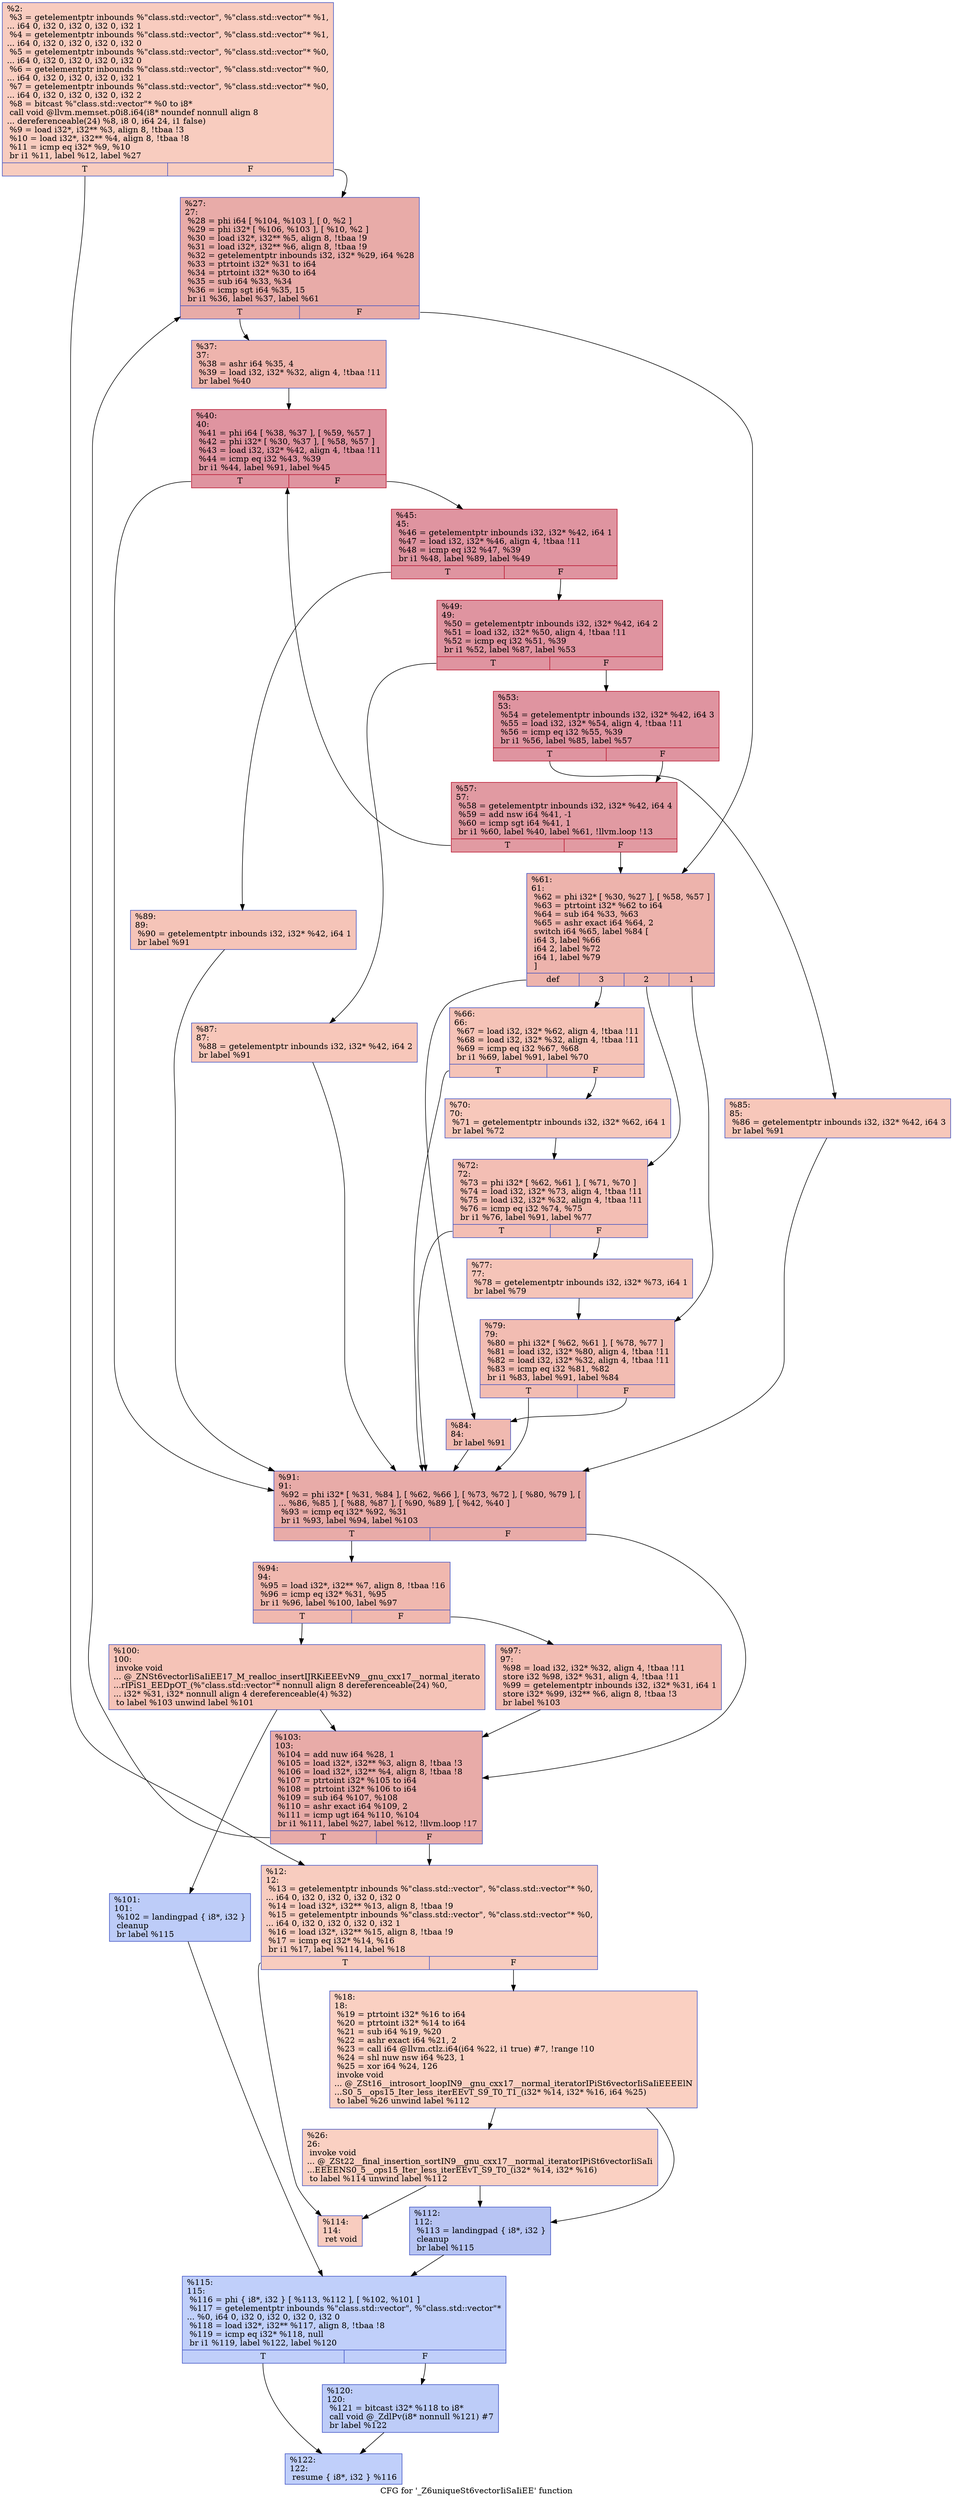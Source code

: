 digraph "CFG for '_Z6uniqueSt6vectorIiSaIiEE' function" {
	label="CFG for '_Z6uniqueSt6vectorIiSaIiEE' function";

	Node0x55bd7cad4570 [shape=record,color="#3d50c3ff", style=filled, fillcolor="#f08b6e70",label="{%2:\l  %3 = getelementptr inbounds %\"class.std::vector\", %\"class.std::vector\"* %1,\l... i64 0, i32 0, i32 0, i32 0, i32 1\l  %4 = getelementptr inbounds %\"class.std::vector\", %\"class.std::vector\"* %1,\l... i64 0, i32 0, i32 0, i32 0, i32 0\l  %5 = getelementptr inbounds %\"class.std::vector\", %\"class.std::vector\"* %0,\l... i64 0, i32 0, i32 0, i32 0, i32 0\l  %6 = getelementptr inbounds %\"class.std::vector\", %\"class.std::vector\"* %0,\l... i64 0, i32 0, i32 0, i32 0, i32 1\l  %7 = getelementptr inbounds %\"class.std::vector\", %\"class.std::vector\"* %0,\l... i64 0, i32 0, i32 0, i32 0, i32 2\l  %8 = bitcast %\"class.std::vector\"* %0 to i8*\l  call void @llvm.memset.p0i8.i64(i8* noundef nonnull align 8\l... dereferenceable(24) %8, i8 0, i64 24, i1 false)\l  %9 = load i32*, i32** %3, align 8, !tbaa !3\l  %10 = load i32*, i32** %4, align 8, !tbaa !8\l  %11 = icmp eq i32* %9, %10\l  br i1 %11, label %12, label %27\l|{<s0>T|<s1>F}}"];
	Node0x55bd7cad4570:s0 -> Node0x55bd7cad6430;
	Node0x55bd7cad4570:s1 -> Node0x55bd7cad64c0;
	Node0x55bd7cad6430 [shape=record,color="#3d50c3ff", style=filled, fillcolor="#f08b6e70",label="{%12:\l12:                                               \l  %13 = getelementptr inbounds %\"class.std::vector\", %\"class.std::vector\"* %0,\l... i64 0, i32 0, i32 0, i32 0, i32 0\l  %14 = load i32*, i32** %13, align 8, !tbaa !9\l  %15 = getelementptr inbounds %\"class.std::vector\", %\"class.std::vector\"* %0,\l... i64 0, i32 0, i32 0, i32 0, i32 1\l  %16 = load i32*, i32** %15, align 8, !tbaa !9\l  %17 = icmp eq i32* %14, %16\l  br i1 %17, label %114, label %18\l|{<s0>T|<s1>F}}"];
	Node0x55bd7cad6430:s0 -> Node0x55bd7cad7010;
	Node0x55bd7cad6430:s1 -> Node0x55bd7cad70a0;
	Node0x55bd7cad70a0 [shape=record,color="#3d50c3ff", style=filled, fillcolor="#f3947570",label="{%18:\l18:                                               \l  %19 = ptrtoint i32* %16 to i64\l  %20 = ptrtoint i32* %14 to i64\l  %21 = sub i64 %19, %20\l  %22 = ashr exact i64 %21, 2\l  %23 = call i64 @llvm.ctlz.i64(i64 %22, i1 true) #7, !range !10\l  %24 = shl nuw nsw i64 %23, 1\l  %25 = xor i64 %24, 126\l  invoke void\l... @_ZSt16__introsort_loopIN9__gnu_cxx17__normal_iteratorIPiSt6vectorIiSaIiEEEElN\l...S0_5__ops15_Iter_less_iterEEvT_S9_T0_T1_(i32* %14, i32* %16, i64 %25)\l          to label %26 unwind label %112\l}"];
	Node0x55bd7cad70a0 -> Node0x55bd7cad7960;
	Node0x55bd7cad70a0 -> Node0x55bd7cad79f0;
	Node0x55bd7cad7960 [shape=record,color="#3d50c3ff", style=filled, fillcolor="#f3947570",label="{%26:\l26:                                               \l  invoke void\l... @_ZSt22__final_insertion_sortIN9__gnu_cxx17__normal_iteratorIPiSt6vectorIiSaIi\l...EEEENS0_5__ops15_Iter_less_iterEEvT_S9_T0_(i32* %14, i32* %16)\l          to label %114 unwind label %112\l}"];
	Node0x55bd7cad7960 -> Node0x55bd7cad7010;
	Node0x55bd7cad7960 -> Node0x55bd7cad79f0;
	Node0x55bd7cad64c0 [shape=record,color="#3d50c3ff", style=filled, fillcolor="#cc403a70",label="{%27:\l27:                                               \l  %28 = phi i64 [ %104, %103 ], [ 0, %2 ]\l  %29 = phi i32* [ %106, %103 ], [ %10, %2 ]\l  %30 = load i32*, i32** %5, align 8, !tbaa !9\l  %31 = load i32*, i32** %6, align 8, !tbaa !9\l  %32 = getelementptr inbounds i32, i32* %29, i64 %28\l  %33 = ptrtoint i32* %31 to i64\l  %34 = ptrtoint i32* %30 to i64\l  %35 = sub i64 %33, %34\l  %36 = icmp sgt i64 %35, 15\l  br i1 %36, label %37, label %61\l|{<s0>T|<s1>F}}"];
	Node0x55bd7cad64c0:s0 -> Node0x55bd7cad88b0;
	Node0x55bd7cad64c0:s1 -> Node0x55bd7cad8940;
	Node0x55bd7cad88b0 [shape=record,color="#3d50c3ff", style=filled, fillcolor="#d8564670",label="{%37:\l37:                                               \l  %38 = ashr i64 %35, 4\l  %39 = load i32, i32* %32, align 4, !tbaa !11\l  br label %40\l}"];
	Node0x55bd7cad88b0 -> Node0x55bd7cad8bf0;
	Node0x55bd7cad8bf0 [shape=record,color="#b70d28ff", style=filled, fillcolor="#b70d2870",label="{%40:\l40:                                               \l  %41 = phi i64 [ %38, %37 ], [ %59, %57 ]\l  %42 = phi i32* [ %30, %37 ], [ %58, %57 ]\l  %43 = load i32, i32* %42, align 4, !tbaa !11\l  %44 = icmp eq i32 %43, %39\l  br i1 %44, label %91, label %45\l|{<s0>T|<s1>F}}"];
	Node0x55bd7cad8bf0:s0 -> Node0x55bd7cad9690;
	Node0x55bd7cad8bf0:s1 -> Node0x55bd7cad9720;
	Node0x55bd7cad9720 [shape=record,color="#b70d28ff", style=filled, fillcolor="#b70d2870",label="{%45:\l45:                                               \l  %46 = getelementptr inbounds i32, i32* %42, i64 1\l  %47 = load i32, i32* %46, align 4, !tbaa !11\l  %48 = icmp eq i32 %47, %39\l  br i1 %48, label %89, label %49\l|{<s0>T|<s1>F}}"];
	Node0x55bd7cad9720:s0 -> Node0x55bd7cad9a00;
	Node0x55bd7cad9720:s1 -> Node0x55bd7cad9a50;
	Node0x55bd7cad9a50 [shape=record,color="#b70d28ff", style=filled, fillcolor="#b70d2870",label="{%49:\l49:                                               \l  %50 = getelementptr inbounds i32, i32* %42, i64 2\l  %51 = load i32, i32* %50, align 4, !tbaa !11\l  %52 = icmp eq i32 %51, %39\l  br i1 %52, label %87, label %53\l|{<s0>T|<s1>F}}"];
	Node0x55bd7cad9a50:s0 -> Node0x55bd7cad9d30;
	Node0x55bd7cad9a50:s1 -> Node0x55bd7cad9d80;
	Node0x55bd7cad9d80 [shape=record,color="#b70d28ff", style=filled, fillcolor="#b70d2870",label="{%53:\l53:                                               \l  %54 = getelementptr inbounds i32, i32* %42, i64 3\l  %55 = load i32, i32* %54, align 4, !tbaa !11\l  %56 = icmp eq i32 %55, %39\l  br i1 %56, label %85, label %57\l|{<s0>T|<s1>F}}"];
	Node0x55bd7cad9d80:s0 -> Node0x55bd7cada090;
	Node0x55bd7cad9d80:s1 -> Node0x55bd7cad8d20;
	Node0x55bd7cad8d20 [shape=record,color="#b70d28ff", style=filled, fillcolor="#bb1b2c70",label="{%57:\l57:                                               \l  %58 = getelementptr inbounds i32, i32* %42, i64 4\l  %59 = add nsw i64 %41, -1\l  %60 = icmp sgt i64 %41, 1\l  br i1 %60, label %40, label %61, !llvm.loop !13\l|{<s0>T|<s1>F}}"];
	Node0x55bd7cad8d20:s0 -> Node0x55bd7cad8bf0;
	Node0x55bd7cad8d20:s1 -> Node0x55bd7cad8940;
	Node0x55bd7cad8940 [shape=record,color="#3d50c3ff", style=filled, fillcolor="#d6524470",label="{%61:\l61:                                               \l  %62 = phi i32* [ %30, %27 ], [ %58, %57 ]\l  %63 = ptrtoint i32* %62 to i64\l  %64 = sub i64 %33, %63\l  %65 = ashr exact i64 %64, 2\l  switch i64 %65, label %84 [\l    i64 3, label %66\l    i64 2, label %72\l    i64 1, label %79\l  ]\l|{<s0>def|<s1>3|<s2>2|<s3>1}}"];
	Node0x55bd7cad8940:s0 -> Node0x55bd7cadaad0;
	Node0x55bd7cad8940:s1 -> Node0x55bd7cadab20;
	Node0x55bd7cad8940:s2 -> Node0x55bd7cadab70;
	Node0x55bd7cad8940:s3 -> Node0x55bd7cadac00;
	Node0x55bd7cadab20 [shape=record,color="#3d50c3ff", style=filled, fillcolor="#e8765c70",label="{%66:\l66:                                               \l  %67 = load i32, i32* %62, align 4, !tbaa !11\l  %68 = load i32, i32* %32, align 4, !tbaa !11\l  %69 = icmp eq i32 %67, %68\l  br i1 %69, label %91, label %70\l|{<s0>T|<s1>F}}"];
	Node0x55bd7cadab20:s0 -> Node0x55bd7cad9690;
	Node0x55bd7cadab20:s1 -> Node0x55bd7cadae50;
	Node0x55bd7cadae50 [shape=record,color="#3d50c3ff", style=filled, fillcolor="#ed836670",label="{%70:\l70:                                               \l  %71 = getelementptr inbounds i32, i32* %62, i64 1\l  br label %72\l}"];
	Node0x55bd7cadae50 -> Node0x55bd7cadab70;
	Node0x55bd7cadab70 [shape=record,color="#3d50c3ff", style=filled, fillcolor="#e36c5570",label="{%72:\l72:                                               \l  %73 = phi i32* [ %62, %61 ], [ %71, %70 ]\l  %74 = load i32, i32* %73, align 4, !tbaa !11\l  %75 = load i32, i32* %32, align 4, !tbaa !11\l  %76 = icmp eq i32 %74, %75\l  br i1 %76, label %91, label %77\l|{<s0>T|<s1>F}}"];
	Node0x55bd7cadab70:s0 -> Node0x55bd7cad9690;
	Node0x55bd7cadab70:s1 -> Node0x55bd7cadb280;
	Node0x55bd7cadb280 [shape=record,color="#3d50c3ff", style=filled, fillcolor="#e97a5f70",label="{%77:\l77:                                               \l  %78 = getelementptr inbounds i32, i32* %73, i64 1\l  br label %79\l}"];
	Node0x55bd7cadb280 -> Node0x55bd7cadac00;
	Node0x55bd7cadac00 [shape=record,color="#3d50c3ff", style=filled, fillcolor="#e1675170",label="{%79:\l79:                                               \l  %80 = phi i32* [ %62, %61 ], [ %78, %77 ]\l  %81 = load i32, i32* %80, align 4, !tbaa !11\l  %82 = load i32, i32* %32, align 4, !tbaa !11\l  %83 = icmp eq i32 %81, %82\l  br i1 %83, label %91, label %84\l|{<s0>T|<s1>F}}"];
	Node0x55bd7cadac00:s0 -> Node0x55bd7cad9690;
	Node0x55bd7cadac00:s1 -> Node0x55bd7cadaad0;
	Node0x55bd7cadaad0 [shape=record,color="#3d50c3ff", style=filled, fillcolor="#de614d70",label="{%84:\l84:                                               \l  br label %91\l}"];
	Node0x55bd7cadaad0 -> Node0x55bd7cad9690;
	Node0x55bd7cada090 [shape=record,color="#3d50c3ff", style=filled, fillcolor="#ec7f6370",label="{%85:\l85:                                               \l  %86 = getelementptr inbounds i32, i32* %42, i64 3\l  br label %91\l}"];
	Node0x55bd7cada090 -> Node0x55bd7cad9690;
	Node0x55bd7cad9d30 [shape=record,color="#3d50c3ff", style=filled, fillcolor="#ec7f6370",label="{%87:\l87:                                               \l  %88 = getelementptr inbounds i32, i32* %42, i64 2\l  br label %91\l}"];
	Node0x55bd7cad9d30 -> Node0x55bd7cad9690;
	Node0x55bd7cad9a00 [shape=record,color="#3d50c3ff", style=filled, fillcolor="#e97a5f70",label="{%89:\l89:                                               \l  %90 = getelementptr inbounds i32, i32* %42, i64 1\l  br label %91\l}"];
	Node0x55bd7cad9a00 -> Node0x55bd7cad9690;
	Node0x55bd7cad9690 [shape=record,color="#3d50c3ff", style=filled, fillcolor="#cc403a70",label="{%91:\l91:                                               \l  %92 = phi i32* [ %31, %84 ], [ %62, %66 ], [ %73, %72 ], [ %80, %79 ], [\l... %86, %85 ], [ %88, %87 ], [ %90, %89 ], [ %42, %40 ]\l  %93 = icmp eq i32* %92, %31\l  br i1 %93, label %94, label %103\l|{<s0>T|<s1>F}}"];
	Node0x55bd7cad9690:s0 -> Node0x55bd7cadbd30;
	Node0x55bd7cad9690:s1 -> Node0x55bd7cad80d0;
	Node0x55bd7cadbd30 [shape=record,color="#3d50c3ff", style=filled, fillcolor="#dc5d4a70",label="{%94:\l94:                                               \l  %95 = load i32*, i32** %7, align 8, !tbaa !16\l  %96 = icmp eq i32* %31, %95\l  br i1 %96, label %100, label %97\l|{<s0>T|<s1>F}}"];
	Node0x55bd7cadbd30:s0 -> Node0x55bd7cadbfd0;
	Node0x55bd7cadbd30:s1 -> Node0x55bd7cadc020;
	Node0x55bd7cadc020 [shape=record,color="#3d50c3ff", style=filled, fillcolor="#e1675170",label="{%97:\l97:                                               \l  %98 = load i32, i32* %32, align 4, !tbaa !11\l  store i32 %98, i32* %31, align 4, !tbaa !11\l  %99 = getelementptr inbounds i32, i32* %31, i64 1\l  store i32* %99, i32** %6, align 8, !tbaa !3\l  br label %103\l}"];
	Node0x55bd7cadc020 -> Node0x55bd7cad80d0;
	Node0x55bd7cadbfd0 [shape=record,color="#3d50c3ff", style=filled, fillcolor="#e8765c70",label="{%100:\l100:                                              \l  invoke void\l... @_ZNSt6vectorIiSaIiEE17_M_realloc_insertIJRKiEEEvN9__gnu_cxx17__normal_iterato\l...rIPiS1_EEDpOT_(%\"class.std::vector\"* nonnull align 8 dereferenceable(24) %0,\l... i32* %31, i32* nonnull align 4 dereferenceable(4) %32)\l          to label %103 unwind label %101\l}"];
	Node0x55bd7cadbfd0 -> Node0x55bd7cad80d0;
	Node0x55bd7cadbfd0 -> Node0x55bd7cadcae0;
	Node0x55bd7cadcae0 [shape=record,color="#3d50c3ff", style=filled, fillcolor="#6a8bef70",label="{%101:\l101:                                              \l  %102 = landingpad \{ i8*, i32 \}\l          cleanup\l  br label %115\l}"];
	Node0x55bd7cadcae0 -> Node0x55bd7cadce50;
	Node0x55bd7cad80d0 [shape=record,color="#3d50c3ff", style=filled, fillcolor="#cc403a70",label="{%103:\l103:                                              \l  %104 = add nuw i64 %28, 1\l  %105 = load i32*, i32** %3, align 8, !tbaa !3\l  %106 = load i32*, i32** %4, align 8, !tbaa !8\l  %107 = ptrtoint i32* %105 to i64\l  %108 = ptrtoint i32* %106 to i64\l  %109 = sub i64 %107, %108\l  %110 = ashr exact i64 %109, 2\l  %111 = icmp ugt i64 %110, %104\l  br i1 %111, label %27, label %12, !llvm.loop !17\l|{<s0>T|<s1>F}}"];
	Node0x55bd7cad80d0:s0 -> Node0x55bd7cad64c0;
	Node0x55bd7cad80d0:s1 -> Node0x55bd7cad6430;
	Node0x55bd7cad79f0 [shape=record,color="#3d50c3ff", style=filled, fillcolor="#5b7ae570",label="{%112:\l112:                                              \l  %113 = landingpad \{ i8*, i32 \}\l          cleanup\l  br label %115\l}"];
	Node0x55bd7cad79f0 -> Node0x55bd7cadce50;
	Node0x55bd7cad7010 [shape=record,color="#3d50c3ff", style=filled, fillcolor="#f08b6e70",label="{%114:\l114:                                              \l  ret void\l}"];
	Node0x55bd7cadce50 [shape=record,color="#3d50c3ff", style=filled, fillcolor="#7093f370",label="{%115:\l115:                                              \l  %116 = phi \{ i8*, i32 \} [ %113, %112 ], [ %102, %101 ]\l  %117 = getelementptr inbounds %\"class.std::vector\", %\"class.std::vector\"*\l... %0, i64 0, i32 0, i32 0, i32 0, i32 0\l  %118 = load i32*, i32** %117, align 8, !tbaa !8\l  %119 = icmp eq i32* %118, null\l  br i1 %119, label %122, label %120\l|{<s0>T|<s1>F}}"];
	Node0x55bd7cadce50:s0 -> Node0x55bd7cadde00;
	Node0x55bd7cadce50:s1 -> Node0x55bd7cadde50;
	Node0x55bd7cadde50 [shape=record,color="#3d50c3ff", style=filled, fillcolor="#6a8bef70",label="{%120:\l120:                                              \l  %121 = bitcast i32* %118 to i8*\l  call void @_ZdlPv(i8* nonnull %121) #7\l  br label %122\l}"];
	Node0x55bd7cadde50 -> Node0x55bd7cadde00;
	Node0x55bd7cadde00 [shape=record,color="#3d50c3ff", style=filled, fillcolor="#7093f370",label="{%122:\l122:                                              \l  resume \{ i8*, i32 \} %116\l}"];
}
